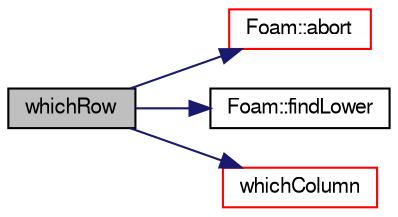 digraph "whichRow"
{
  bgcolor="transparent";
  edge [fontname="FreeSans",fontsize="10",labelfontname="FreeSans",labelfontsize="10"];
  node [fontname="FreeSans",fontsize="10",shape=record];
  rankdir="LR";
  Node549 [label="whichRow",height=0.2,width=0.4,color="black", fillcolor="grey75", style="filled", fontcolor="black"];
  Node549 -> Node550 [color="midnightblue",fontsize="10",style="solid",fontname="FreeSans"];
  Node550 [label="Foam::abort",height=0.2,width=0.4,color="red",URL="$a21124.html#a447107a607d03e417307c203fa5fb44b"];
  Node549 -> Node593 [color="midnightblue",fontsize="10",style="solid",fontname="FreeSans"];
  Node593 [label="Foam::findLower",height=0.2,width=0.4,color="black",URL="$a21124.html#a3e7bb0d50f5b31a0dbbf2a6db45a23d9",tooltip="Find last element < given value in sorted list and return index,. "];
  Node549 -> Node594 [color="midnightblue",fontsize="10",style="solid",fontname="FreeSans"];
  Node594 [label="whichColumn",height=0.2,width=0.4,color="red",URL="$a21674.html#abbfd7edb468ca8c03bb67eeeedb47165",tooltip="Get column index (j) given above row. "];
}
